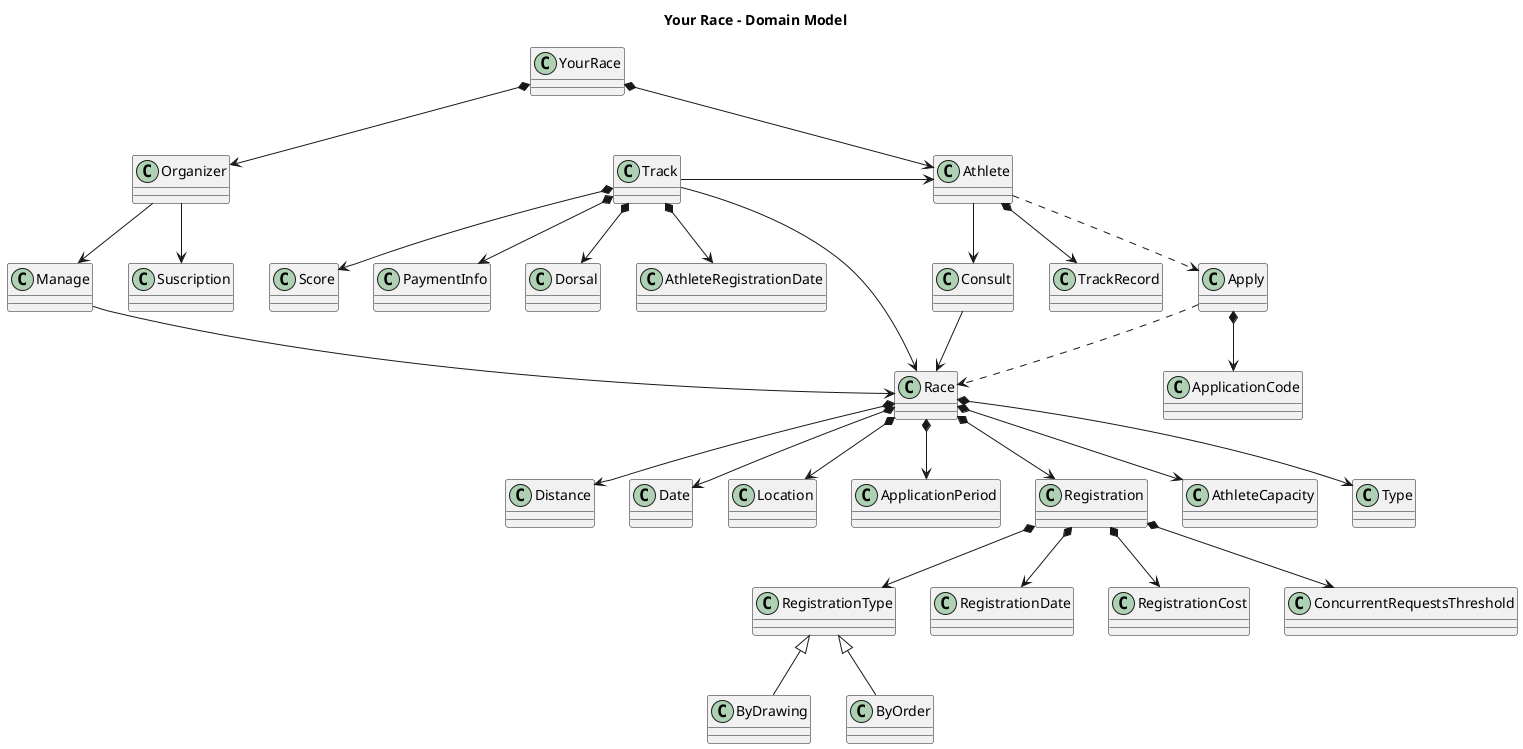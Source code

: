 @startuml
title Your Race - Domain Model

class YourRace
class Athlete
class Organizer
class Race
class Track
class Distance
class Date
class Location
class Consult
class Manage
class Apply
class Score
class PaymentInfo
class Dorsal
class ApplicationPeriod
class TrackRecord
class Suscription
class Registration

YourRace *--> Athlete
YourRace *--> Organizer

Organizer --> Manage

Athlete ..> Apply
Athlete --> Consult
Athlete *--> TrackRecord

Apply *--> ApplicationCode

Apply ..> Race

Consult --> Race

Manage --> Race


Race *--> Distance
Race *--> AthleteCapacity
Race *--> Date
Race *--> Location
Race *--> Type
Race *--> ApplicationPeriod
Race *--> Registration



Track -right-> Race 
Track -right-> Athlete 
Track *--> AthleteRegistrationDate
Track *--> Dorsal
Track *--> PaymentInfo
Track *--> Score

Registration *--> RegistrationType
Registration *--> RegistrationDate
Registration *--> RegistrationCost
Registration *--> ConcurrentRequestsThreshold

RegistrationType <|-- ByDrawing
RegistrationType <|-- ByOrder


Organizer --> Suscription



@enduml